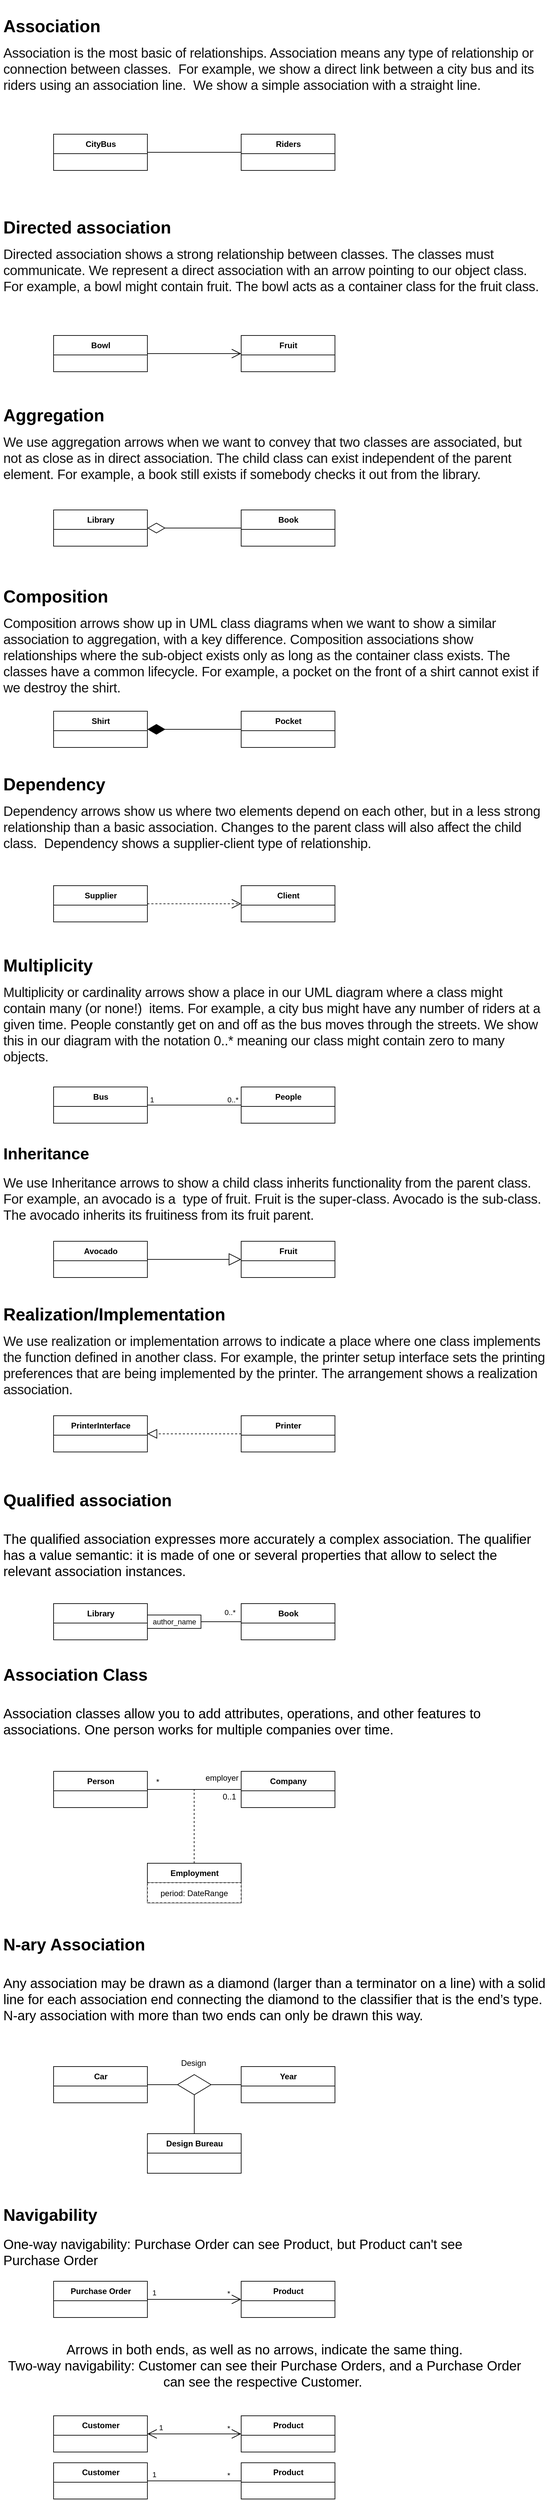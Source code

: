 <mxfile version="18.0.7"><diagram id="o7fOJ3wiFPMP4Yz_1mZE" name="Page-1"><mxGraphModel dx="1025" dy="600" grid="1" gridSize="10" guides="1" tooltips="1" connect="1" arrows="1" fold="1" page="1" pageScale="1" pageWidth="827" pageHeight="1169" math="0" shadow="0"><root><mxCell id="0"/><mxCell id="1" parent="0"/><mxCell id="WwN-yL8stC9WpmGlhBr8-2" value="&lt;h3 style=&quot;box-sizing: border-box; border: 0px solid rgb(234, 234, 234); --tw-translate-x:0; --tw-translate-y:0; --tw-rotate:0; --tw-skew-x:0; --tw-skew-y:0; --tw-scale-x:1; --tw-scale-y:1; --tw-pan-x: ; --tw-pan-y: ; --tw-pinch-zoom: ; --tw-scroll-snap-strictness:proximity; --tw-ordinal: ; --tw-slashed-zero: ; --tw-numeric-figure: ; --tw-numeric-spacing: ; --tw-numeric-fraction: ; --tw-ring-inset: ; --tw-ring-offset-width:0px; --tw-ring-offset-color:#fff; --tw-ring-color:rgb(26 151 225/0.5); --tw-ring-offset-shadow:0 0 #0000; --tw-ring-shadow:0 0 #0000; --tw-shadow:0 0 #0000; --tw-shadow-colored:0 0 #0000; --tw-blur: ; --tw-brightness: ; --tw-contrast: ; --tw-grayscale: ; --tw-hue-rotate: ; --tw-invert: ; --tw-saturate: ; --tw-sepia: ; --tw-drop-shadow: ; --tw-backdrop-blur: ; --tw-backdrop-brightness: ; --tw-backdrop-contrast: ; --tw-backdrop-grayscale: ; --tw-backdrop-hue-rotate: ; --tw-backdrop-invert: ; --tw-backdrop-opacity: ; --tw-backdrop-saturate: ; font-size: 1.6rem; margin: 1.5rem 0px 0px;&quot; id=&quot;association&quot;&gt;Association&lt;/h3&gt;&lt;p&gt;&lt;span style=&quot;color: rgb(17, 17, 17); font-size: 20px; letter-spacing: -0.192px;&quot;&gt;Association is the most basic of relationships. Association means any type of relationship or connection between classes.&amp;nbsp; For example, we show a direct link between a city bus and its riders using an association line.&amp;nbsp; We show a simple association with a straight line.&lt;/span&gt;&lt;br&gt;&lt;/p&gt;" style="text;html=1;strokeColor=none;fillColor=none;spacing=5;spacingTop=-20;whiteSpace=wrap;overflow=hidden;rounded=0;" parent="1" vertex="1"><mxGeometry y="10" width="820" height="130" as="geometry"/></mxCell><mxCell id="WwN-yL8stC9WpmGlhBr8-10" style="edgeStyle=orthogonalEdgeStyle;rounded=0;orthogonalLoop=1;jettySize=auto;html=1;exitX=1;exitY=0.5;exitDx=0;exitDy=0;entryX=0;entryY=0.5;entryDx=0;entryDy=0;endArrow=none;endFill=0;" parent="1" source="WwN-yL8stC9WpmGlhBr8-3" target="WwN-yL8stC9WpmGlhBr8-6" edge="1"><mxGeometry relative="1" as="geometry"/></mxCell><mxCell id="WwN-yL8stC9WpmGlhBr8-3" value="CityBus" style="swimlane;fontStyle=1;align=center;verticalAlign=middle;childLayout=stackLayout;horizontal=1;startSize=29;horizontalStack=0;resizeParent=1;resizeParentMax=0;resizeLast=0;collapsible=0;marginBottom=0;html=1;" parent="1" vertex="1"><mxGeometry x="80" y="200" width="140" height="54" as="geometry"/></mxCell><mxCell id="WwN-yL8stC9WpmGlhBr8-6" value="Riders" style="swimlane;fontStyle=1;align=center;verticalAlign=middle;childLayout=stackLayout;horizontal=1;startSize=29;horizontalStack=0;resizeParent=1;resizeParentMax=0;resizeLast=0;collapsible=0;marginBottom=0;html=1;" parent="1" vertex="1"><mxGeometry x="360" y="200" width="140" height="54" as="geometry"/></mxCell><mxCell id="WwN-yL8stC9WpmGlhBr8-11" value="&lt;h3 style=&quot;box-sizing: border-box; border: 0px solid rgb(234, 234, 234); --tw-translate-x:0; --tw-translate-y:0; --tw-rotate:0; --tw-skew-x:0; --tw-skew-y:0; --tw-scale-x:1; --tw-scale-y:1; --tw-pan-x: ; --tw-pan-y: ; --tw-pinch-zoom: ; --tw-scroll-snap-strictness:proximity; --tw-ordinal: ; --tw-slashed-zero: ; --tw-numeric-figure: ; --tw-numeric-spacing: ; --tw-numeric-fraction: ; --tw-ring-inset: ; --tw-ring-offset-width:0px; --tw-ring-offset-color:#fff; --tw-ring-color:rgb(26 151 225/0.5); --tw-ring-offset-shadow:0 0 #0000; --tw-ring-shadow:0 0 #0000; --tw-shadow:0 0 #0000; --tw-shadow-colored:0 0 #0000; --tw-blur: ; --tw-brightness: ; --tw-contrast: ; --tw-grayscale: ; --tw-hue-rotate: ; --tw-invert: ; --tw-saturate: ; --tw-sepia: ; --tw-drop-shadow: ; --tw-backdrop-blur: ; --tw-backdrop-brightness: ; --tw-backdrop-contrast: ; --tw-backdrop-grayscale: ; --tw-backdrop-hue-rotate: ; --tw-backdrop-invert: ; --tw-backdrop-opacity: ; --tw-backdrop-saturate: ; font-size: 1.6rem; margin: 1.5rem 0px 0px;&quot; id=&quot;directed-association&quot;&gt;Directed association&amp;nbsp;&lt;/h3&gt;&lt;p&gt;&lt;span style=&quot;color: rgb(17, 17, 17); font-size: 20px; letter-spacing: -0.192px;&quot;&gt;Directed association shows a strong relationship between classes. The classes must communicate. We represent a direct association with an arrow pointing to our object class. For example, a bowl might contain fruit. The bowl acts as a container class for the fruit class.&lt;/span&gt;&lt;br&gt;&lt;/p&gt;" style="text;html=1;strokeColor=none;fillColor=none;spacing=5;spacingTop=-20;whiteSpace=wrap;overflow=hidden;rounded=0;" parent="1" vertex="1"><mxGeometry y="310" width="810" height="150" as="geometry"/></mxCell><mxCell id="WwN-yL8stC9WpmGlhBr8-13" value="Bowl" style="swimlane;fontStyle=1;align=center;verticalAlign=middle;childLayout=stackLayout;horizontal=1;startSize=29;horizontalStack=0;resizeParent=1;resizeParentMax=0;resizeLast=0;collapsible=0;marginBottom=0;html=1;" parent="1" vertex="1"><mxGeometry x="80" y="500" width="140" height="54" as="geometry"/></mxCell><mxCell id="WwN-yL8stC9WpmGlhBr8-14" value="Fruit" style="swimlane;fontStyle=1;align=center;verticalAlign=middle;childLayout=stackLayout;horizontal=1;startSize=29;horizontalStack=0;resizeParent=1;resizeParentMax=0;resizeLast=0;collapsible=0;marginBottom=0;html=1;" parent="1" vertex="1"><mxGeometry x="360" y="500" width="140" height="54" as="geometry"/></mxCell><mxCell id="WwN-yL8stC9WpmGlhBr8-16" value="&lt;h3 style=&quot;box-sizing: border-box; border: 0px solid rgb(234, 234, 234); --tw-translate-x:0; --tw-translate-y:0; --tw-rotate:0; --tw-skew-x:0; --tw-skew-y:0; --tw-scale-x:1; --tw-scale-y:1; --tw-pan-x: ; --tw-pan-y: ; --tw-pinch-zoom: ; --tw-scroll-snap-strictness:proximity; --tw-ordinal: ; --tw-slashed-zero: ; --tw-numeric-figure: ; --tw-numeric-spacing: ; --tw-numeric-fraction: ; --tw-ring-inset: ; --tw-ring-offset-width:0px; --tw-ring-offset-color:#fff; --tw-ring-color:rgb(26 151 225/0.5); --tw-ring-offset-shadow:0 0 #0000; --tw-ring-shadow:0 0 #0000; --tw-shadow:0 0 #0000; --tw-shadow-colored:0 0 #0000; --tw-blur: ; --tw-brightness: ; --tw-contrast: ; --tw-grayscale: ; --tw-hue-rotate: ; --tw-invert: ; --tw-saturate: ; --tw-sepia: ; --tw-drop-shadow: ; --tw-backdrop-blur: ; --tw-backdrop-brightness: ; --tw-backdrop-contrast: ; --tw-backdrop-grayscale: ; --tw-backdrop-hue-rotate: ; --tw-backdrop-invert: ; --tw-backdrop-opacity: ; --tw-backdrop-saturate: ; font-size: 1.6rem; margin: 1.5rem 0px 0px;&quot; id=&quot;aggregation&quot;&gt;Aggregation&lt;/h3&gt;&lt;p&gt;&lt;span style=&quot;color: rgb(17, 17, 17); font-size: 20px; letter-spacing: -0.192px;&quot;&gt;We use aggregation arrows when we want to convey that two classes are associated, but not as close as in direct association. The child class can exist independent of the parent element. For example, a book still exists if somebody checks it out from the library.&lt;/span&gt;&lt;br&gt;&lt;/p&gt;" style="text;html=1;strokeColor=none;fillColor=none;spacing=5;spacingTop=-20;whiteSpace=wrap;overflow=hidden;rounded=0;" parent="1" vertex="1"><mxGeometry y="590" width="810" height="150" as="geometry"/></mxCell><mxCell id="WwN-yL8stC9WpmGlhBr8-20" value="Library" style="swimlane;fontStyle=1;align=center;verticalAlign=middle;childLayout=stackLayout;horizontal=1;startSize=29;horizontalStack=0;resizeParent=1;resizeParentMax=0;resizeLast=0;collapsible=0;marginBottom=0;html=1;" parent="1" vertex="1"><mxGeometry x="80" y="760" width="140" height="54" as="geometry"/></mxCell><mxCell id="WwN-yL8stC9WpmGlhBr8-21" value="Book" style="swimlane;fontStyle=1;align=center;verticalAlign=middle;childLayout=stackLayout;horizontal=1;startSize=29;horizontalStack=0;resizeParent=1;resizeParentMax=0;resizeLast=0;collapsible=0;marginBottom=0;html=1;" parent="1" vertex="1"><mxGeometry x="360" y="760" width="140" height="54" as="geometry"/></mxCell><mxCell id="WwN-yL8stC9WpmGlhBr8-24" value="&lt;h3 style=&quot;box-sizing: border-box; border: 0px solid rgb(234, 234, 234); --tw-translate-x:0; --tw-translate-y:0; --tw-rotate:0; --tw-skew-x:0; --tw-skew-y:0; --tw-scale-x:1; --tw-scale-y:1; --tw-pan-x: ; --tw-pan-y: ; --tw-pinch-zoom: ; --tw-scroll-snap-strictness:proximity; --tw-ordinal: ; --tw-slashed-zero: ; --tw-numeric-figure: ; --tw-numeric-spacing: ; --tw-numeric-fraction: ; --tw-ring-inset: ; --tw-ring-offset-width:0px; --tw-ring-offset-color:#fff; --tw-ring-color:rgb(26 151 225/0.5); --tw-ring-offset-shadow:0 0 #0000; --tw-ring-shadow:0 0 #0000; --tw-shadow:0 0 #0000; --tw-shadow-colored:0 0 #0000; --tw-blur: ; --tw-brightness: ; --tw-contrast: ; --tw-grayscale: ; --tw-hue-rotate: ; --tw-invert: ; --tw-saturate: ; --tw-sepia: ; --tw-drop-shadow: ; --tw-backdrop-blur: ; --tw-backdrop-brightness: ; --tw-backdrop-contrast: ; --tw-backdrop-grayscale: ; --tw-backdrop-hue-rotate: ; --tw-backdrop-invert: ; --tw-backdrop-opacity: ; --tw-backdrop-saturate: ; font-size: 1.6rem; margin: 1.5rem 0px 0px;&quot; id=&quot;composition&quot;&gt;Composition&lt;/h3&gt;&lt;p&gt;&lt;span style=&quot;color: rgb(17, 17, 17); font-size: 20px; letter-spacing: -0.192px;&quot;&gt;Composition arrows show up in UML class diagrams when we want to show a similar association to aggregation, with a key difference. Composition associations show relationships where the sub-object exists only as long as the container class exists. The classes have a common lifecycle. For example, a pocket on the front of a shirt cannot exist if we destroy the shirt.&lt;/span&gt;&lt;br&gt;&lt;/p&gt;" style="text;html=1;strokeColor=none;fillColor=none;spacing=5;spacingTop=-20;whiteSpace=wrap;overflow=hidden;rounded=0;" parent="1" vertex="1"><mxGeometry y="860" width="820" height="180" as="geometry"/></mxCell><mxCell id="WwN-yL8stC9WpmGlhBr8-25" value="Shirt" style="swimlane;fontStyle=1;align=center;verticalAlign=middle;childLayout=stackLayout;horizontal=1;startSize=29;horizontalStack=0;resizeParent=1;resizeParentMax=0;resizeLast=0;collapsible=0;marginBottom=0;html=1;" parent="1" vertex="1"><mxGeometry x="80" y="1060" width="140" height="54" as="geometry"/></mxCell><mxCell id="WwN-yL8stC9WpmGlhBr8-26" value="Pocket" style="swimlane;fontStyle=1;align=center;verticalAlign=middle;childLayout=stackLayout;horizontal=1;startSize=29;horizontalStack=0;resizeParent=1;resizeParentMax=0;resizeLast=0;collapsible=0;marginBottom=0;html=1;" parent="1" vertex="1"><mxGeometry x="360" y="1060" width="140" height="54" as="geometry"/></mxCell><mxCell id="WwN-yL8stC9WpmGlhBr8-29" value="&lt;h3 style=&quot;box-sizing: border-box; border: 0px solid rgb(234, 234, 234); --tw-translate-x:0; --tw-translate-y:0; --tw-rotate:0; --tw-skew-x:0; --tw-skew-y:0; --tw-scale-x:1; --tw-scale-y:1; --tw-pan-x: ; --tw-pan-y: ; --tw-pinch-zoom: ; --tw-scroll-snap-strictness:proximity; --tw-ordinal: ; --tw-slashed-zero: ; --tw-numeric-figure: ; --tw-numeric-spacing: ; --tw-numeric-fraction: ; --tw-ring-inset: ; --tw-ring-offset-width:0px; --tw-ring-offset-color:#fff; --tw-ring-color:rgb(26 151 225/0.5); --tw-ring-offset-shadow:0 0 #0000; --tw-ring-shadow:0 0 #0000; --tw-shadow:0 0 #0000; --tw-shadow-colored:0 0 #0000; --tw-blur: ; --tw-brightness: ; --tw-contrast: ; --tw-grayscale: ; --tw-hue-rotate: ; --tw-invert: ; --tw-saturate: ; --tw-sepia: ; --tw-drop-shadow: ; --tw-backdrop-blur: ; --tw-backdrop-brightness: ; --tw-backdrop-contrast: ; --tw-backdrop-grayscale: ; --tw-backdrop-hue-rotate: ; --tw-backdrop-invert: ; --tw-backdrop-opacity: ; --tw-backdrop-saturate: ; font-size: 1.6rem; margin: 1.5rem 0px 0px;&quot; id=&quot;dependency&quot;&gt;Dependency&lt;/h3&gt;&lt;p&gt;&lt;span style=&quot;color: rgb(17, 17, 17); font-size: 20px; letter-spacing: -0.192px;&quot;&gt;Dependency arrows show us where two elements depend on each other, but in a less strong relationship than a basic association. Changes to the parent class will also affect the child class.&amp;nbsp; Dependency shows a supplier-client type of relationship.&lt;/span&gt;&lt;br&gt;&lt;/p&gt;" style="text;html=1;strokeColor=none;fillColor=none;spacing=5;spacingTop=-20;whiteSpace=wrap;overflow=hidden;rounded=0;" parent="1" vertex="1"><mxGeometry y="1140" width="810" height="140" as="geometry"/></mxCell><mxCell id="WwN-yL8stC9WpmGlhBr8-30" value="Supplier" style="swimlane;fontStyle=1;align=center;verticalAlign=middle;childLayout=stackLayout;horizontal=1;startSize=29;horizontalStack=0;resizeParent=1;resizeParentMax=0;resizeLast=0;collapsible=0;marginBottom=0;html=1;" parent="1" vertex="1"><mxGeometry x="80" y="1320" width="140" height="54" as="geometry"/></mxCell><mxCell id="WwN-yL8stC9WpmGlhBr8-31" value="Client" style="swimlane;fontStyle=1;align=center;verticalAlign=middle;childLayout=stackLayout;horizontal=1;startSize=29;horizontalStack=0;resizeParent=1;resizeParentMax=0;resizeLast=0;collapsible=0;marginBottom=0;html=1;" parent="1" vertex="1"><mxGeometry x="360" y="1320" width="140" height="54" as="geometry"/></mxCell><mxCell id="WwN-yL8stC9WpmGlhBr8-33" value="&lt;br&gt;" style="endArrow=open;endSize=12;dashed=1;html=1;rounded=0;entryX=0;entryY=0.5;entryDx=0;entryDy=0;exitX=1;exitY=0.5;exitDx=0;exitDy=0;" parent="1" source="WwN-yL8stC9WpmGlhBr8-30" target="WwN-yL8stC9WpmGlhBr8-31" edge="1"><mxGeometry width="160" relative="1" as="geometry"><mxPoint x="180" y="1430" as="sourcePoint"/><mxPoint x="340" y="1430" as="targetPoint"/></mxGeometry></mxCell><mxCell id="WwN-yL8stC9WpmGlhBr8-34" value="" style="endArrow=diamondThin;endFill=1;endSize=24;html=1;rounded=0;entryX=1;entryY=0.5;entryDx=0;entryDy=0;exitX=0;exitY=0.5;exitDx=0;exitDy=0;" parent="1" source="WwN-yL8stC9WpmGlhBr8-26" target="WwN-yL8stC9WpmGlhBr8-25" edge="1"><mxGeometry width="160" relative="1" as="geometry"><mxPoint x="320" y="1100" as="sourcePoint"/><mxPoint x="290" y="1060" as="targetPoint"/></mxGeometry></mxCell><mxCell id="WwN-yL8stC9WpmGlhBr8-35" value="" style="endArrow=diamondThin;endFill=0;endSize=24;html=1;rounded=0;exitX=0;exitY=0.5;exitDx=0;exitDy=0;entryX=1;entryY=0.5;entryDx=0;entryDy=0;" parent="1" source="WwN-yL8stC9WpmGlhBr8-21" target="WwN-yL8stC9WpmGlhBr8-20" edge="1"><mxGeometry width="160" relative="1" as="geometry"><mxPoint x="240" y="790" as="sourcePoint"/><mxPoint x="310" y="830" as="targetPoint"/></mxGeometry></mxCell><mxCell id="WwN-yL8stC9WpmGlhBr8-36" value="" style="endArrow=open;endFill=1;endSize=12;html=1;rounded=0;exitX=1;exitY=0.5;exitDx=0;exitDy=0;entryX=0;entryY=0.5;entryDx=0;entryDy=0;" parent="1" source="WwN-yL8stC9WpmGlhBr8-13" target="WwN-yL8stC9WpmGlhBr8-14" edge="1"><mxGeometry width="160" relative="1" as="geometry"><mxPoint x="230" y="580" as="sourcePoint"/><mxPoint x="390" y="580" as="targetPoint"/></mxGeometry></mxCell><mxCell id="WwN-yL8stC9WpmGlhBr8-37" value="&lt;h3 style=&quot;box-sizing: border-box; border: 0px solid rgb(234, 234, 234); --tw-translate-x:0; --tw-translate-y:0; --tw-rotate:0; --tw-skew-x:0; --tw-skew-y:0; --tw-scale-x:1; --tw-scale-y:1; --tw-pan-x: ; --tw-pan-y: ; --tw-pinch-zoom: ; --tw-scroll-snap-strictness:proximity; --tw-ordinal: ; --tw-slashed-zero: ; --tw-numeric-figure: ; --tw-numeric-spacing: ; --tw-numeric-fraction: ; --tw-ring-inset: ; --tw-ring-offset-width:0px; --tw-ring-offset-color:#fff; --tw-ring-color:rgb(26 151 225/0.5); --tw-ring-offset-shadow:0 0 #0000; --tw-ring-shadow:0 0 #0000; --tw-shadow:0 0 #0000; --tw-shadow-colored:0 0 #0000; --tw-blur: ; --tw-brightness: ; --tw-contrast: ; --tw-grayscale: ; --tw-hue-rotate: ; --tw-invert: ; --tw-saturate: ; --tw-sepia: ; --tw-drop-shadow: ; --tw-backdrop-blur: ; --tw-backdrop-brightness: ; --tw-backdrop-contrast: ; --tw-backdrop-grayscale: ; --tw-backdrop-hue-rotate: ; --tw-backdrop-invert: ; --tw-backdrop-opacity: ; --tw-backdrop-saturate: ; font-size: 1.6rem; margin: 1.5rem 0px 0px;&quot; id=&quot;multiplicity&quot;&gt;Multiplicity&lt;/h3&gt;&lt;p&gt;&lt;span style=&quot;color: rgb(17, 17, 17); font-size: 20px; letter-spacing: -0.192px;&quot;&gt;Multiplicity or cardinality arrows show a place in our UML diagram where a class might contain many (or none!)&amp;nbsp; items. For example, a city bus might have any number of riders at a given time. People constantly get on and off as the bus moves through the streets. We show this in our diagram with the notation 0..* meaning our class might contain zero to many objects.&lt;/span&gt;&lt;br&gt;&lt;/p&gt;" style="text;html=1;strokeColor=none;fillColor=none;spacing=5;spacingTop=-20;whiteSpace=wrap;overflow=hidden;rounded=0;" parent="1" vertex="1"><mxGeometry y="1410" width="810" height="190" as="geometry"/></mxCell><mxCell id="WwN-yL8stC9WpmGlhBr8-38" value="Bus" style="swimlane;fontStyle=1;align=center;verticalAlign=middle;childLayout=stackLayout;horizontal=1;startSize=29;horizontalStack=0;resizeParent=1;resizeParentMax=0;resizeLast=0;collapsible=0;marginBottom=0;html=1;" parent="1" vertex="1"><mxGeometry x="80" y="1620" width="140" height="54" as="geometry"/></mxCell><mxCell id="WwN-yL8stC9WpmGlhBr8-39" value="People" style="swimlane;fontStyle=1;align=center;verticalAlign=middle;childLayout=stackLayout;horizontal=1;startSize=29;horizontalStack=0;resizeParent=1;resizeParentMax=0;resizeLast=0;collapsible=0;marginBottom=0;html=1;" parent="1" vertex="1"><mxGeometry x="360" y="1620" width="140" height="54" as="geometry"/></mxCell><mxCell id="WwN-yL8stC9WpmGlhBr8-41" value="" style="endArrow=none;html=1;edgeStyle=orthogonalEdgeStyle;rounded=0;exitX=1;exitY=0.5;exitDx=0;exitDy=0;entryX=0;entryY=0.5;entryDx=0;entryDy=0;" parent="1" source="WwN-yL8stC9WpmGlhBr8-38" target="WwN-yL8stC9WpmGlhBr8-39" edge="1"><mxGeometry relative="1" as="geometry"><mxPoint x="300" y="1780" as="sourcePoint"/><mxPoint x="350" y="1660" as="targetPoint"/></mxGeometry></mxCell><mxCell id="WwN-yL8stC9WpmGlhBr8-42" value="1" style="edgeLabel;resizable=0;html=1;align=left;verticalAlign=bottom;" parent="WwN-yL8stC9WpmGlhBr8-41" connectable="0" vertex="1"><mxGeometry x="-1" relative="1" as="geometry"><mxPoint x="2" as="offset"/></mxGeometry></mxCell><mxCell id="WwN-yL8stC9WpmGlhBr8-43" value="0..*" style="edgeLabel;resizable=0;html=1;align=right;verticalAlign=bottom;" parent="WwN-yL8stC9WpmGlhBr8-41" connectable="0" vertex="1"><mxGeometry x="1" relative="1" as="geometry"><mxPoint x="-4" as="offset"/></mxGeometry></mxCell><mxCell id="WwN-yL8stC9WpmGlhBr8-45" value="&lt;h1&gt;Inheritance&lt;/h1&gt;&lt;div&gt;&lt;span style=&quot;color: rgb(17, 17, 17); font-size: 20px; letter-spacing: -0.192px;&quot;&gt;We use Inheritance arrows to show a child class inherits functionality from the parent class.&amp;nbsp; For example, an avocado is a&amp;nbsp; type of fruit. Fruit is the super-class. Avocado is the sub-class. The avocado inherits its fruitiness from its fruit parent.&lt;/span&gt;&lt;br&gt;&lt;/div&gt;" style="text;html=1;strokeColor=none;fillColor=none;spacing=5;spacingTop=-20;whiteSpace=wrap;overflow=hidden;rounded=0;" parent="1" vertex="1"><mxGeometry y="1700" width="820" height="130" as="geometry"/></mxCell><mxCell id="WwN-yL8stC9WpmGlhBr8-46" value="Avocado" style="swimlane;fontStyle=1;align=center;verticalAlign=middle;childLayout=stackLayout;horizontal=1;startSize=29;horizontalStack=0;resizeParent=1;resizeParentMax=0;resizeLast=0;collapsible=0;marginBottom=0;html=1;" parent="1" vertex="1"><mxGeometry x="80" y="1850" width="140" height="54" as="geometry"/></mxCell><mxCell id="WwN-yL8stC9WpmGlhBr8-47" value="Fruit" style="swimlane;fontStyle=1;align=center;verticalAlign=middle;childLayout=stackLayout;horizontal=1;startSize=29;horizontalStack=0;resizeParent=1;resizeParentMax=0;resizeLast=0;collapsible=0;marginBottom=0;html=1;" parent="1" vertex="1"><mxGeometry x="360" y="1850" width="140" height="54" as="geometry"/></mxCell><mxCell id="WwN-yL8stC9WpmGlhBr8-51" value="" style="endArrow=block;endSize=16;endFill=0;html=1;rounded=0;exitX=1;exitY=0.5;exitDx=0;exitDy=0;entryX=0;entryY=0.5;entryDx=0;entryDy=0;" parent="1" source="WwN-yL8stC9WpmGlhBr8-46" target="WwN-yL8stC9WpmGlhBr8-47" edge="1"><mxGeometry width="160" relative="1" as="geometry"><mxPoint x="180" y="1990" as="sourcePoint"/><mxPoint x="340" y="1990" as="targetPoint"/></mxGeometry></mxCell><mxCell id="WwN-yL8stC9WpmGlhBr8-52" value="&lt;h3 style=&quot;box-sizing: border-box; border: 0px solid rgb(234, 234, 234); --tw-translate-x:0; --tw-translate-y:0; --tw-rotate:0; --tw-skew-x:0; --tw-skew-y:0; --tw-scale-x:1; --tw-scale-y:1; --tw-pan-x: ; --tw-pan-y: ; --tw-pinch-zoom: ; --tw-scroll-snap-strictness:proximity; --tw-ordinal: ; --tw-slashed-zero: ; --tw-numeric-figure: ; --tw-numeric-spacing: ; --tw-numeric-fraction: ; --tw-ring-inset: ; --tw-ring-offset-width:0px; --tw-ring-offset-color:#fff; --tw-ring-color:rgb(26 151 225/0.5); --tw-ring-offset-shadow:0 0 #0000; --tw-ring-shadow:0 0 #0000; --tw-shadow:0 0 #0000; --tw-shadow-colored:0 0 #0000; --tw-blur: ; --tw-brightness: ; --tw-contrast: ; --tw-grayscale: ; --tw-hue-rotate: ; --tw-invert: ; --tw-saturate: ; --tw-sepia: ; --tw-drop-shadow: ; --tw-backdrop-blur: ; --tw-backdrop-brightness: ; --tw-backdrop-contrast: ; --tw-backdrop-grayscale: ; --tw-backdrop-hue-rotate: ; --tw-backdrop-invert: ; --tw-backdrop-opacity: ; --tw-backdrop-saturate: ; font-size: 1.6rem; margin: 1.5rem 0px 0px;&quot; id=&quot;realization-implementation&quot;&gt;Realization/Implementation&lt;/h3&gt;&lt;p&gt;&lt;span style=&quot;color: rgb(17, 17, 17); font-size: 20px; letter-spacing: -0.192px;&quot;&gt;We use realization or implementation arrows to indicate a place where one class implements the function defined in another class. For example, the printer setup interface sets the printing preferences that are being implemented by the printer. The arrangement shows a realization association.&lt;/span&gt;&lt;br&gt;&lt;/p&gt;" style="text;html=1;strokeColor=none;fillColor=none;spacing=5;spacingTop=-20;whiteSpace=wrap;overflow=hidden;rounded=0;" parent="1" vertex="1"><mxGeometry y="1930" width="820" height="160" as="geometry"/></mxCell><mxCell id="WwN-yL8stC9WpmGlhBr8-53" value="PrinterInterface" style="swimlane;fontStyle=1;align=center;verticalAlign=middle;childLayout=stackLayout;horizontal=1;startSize=29;horizontalStack=0;resizeParent=1;resizeParentMax=0;resizeLast=0;collapsible=0;marginBottom=0;html=1;" parent="1" vertex="1"><mxGeometry x="80" y="2110" width="140" height="54" as="geometry"/></mxCell><mxCell id="WwN-yL8stC9WpmGlhBr8-54" value="Printer" style="swimlane;fontStyle=1;align=center;verticalAlign=middle;childLayout=stackLayout;horizontal=1;startSize=29;horizontalStack=0;resizeParent=1;resizeParentMax=0;resizeLast=0;collapsible=0;marginBottom=0;html=1;" parent="1" vertex="1"><mxGeometry x="360" y="2110" width="140" height="54" as="geometry"/></mxCell><mxCell id="WwN-yL8stC9WpmGlhBr8-56" value="" style="endArrow=block;dashed=1;endFill=0;endSize=12;html=1;rounded=0;exitX=0;exitY=0.5;exitDx=0;exitDy=0;entryX=1;entryY=0.5;entryDx=0;entryDy=0;" parent="1" source="WwN-yL8stC9WpmGlhBr8-54" target="WwN-yL8stC9WpmGlhBr8-53" edge="1"><mxGeometry width="160" relative="1" as="geometry"><mxPoint x="240" y="2210" as="sourcePoint"/><mxPoint x="400" y="2210" as="targetPoint"/></mxGeometry></mxCell><mxCell id="WwN-yL8stC9WpmGlhBr8-57" value="&lt;h1&gt;&lt;font style=&quot;font-size: 25px;&quot;&gt;Navigability&lt;/font&gt;&lt;/h1&gt;&lt;p&gt;&lt;font style=&quot;font-size: 20px;&quot;&gt;One-way navigability:&amp;nbsp;&lt;span style=&quot;background-color: initial;&quot;&gt;Purchase Order can see Product, but Product can't see Purchase Order&lt;/span&gt;&lt;/font&gt;&lt;/p&gt;" style="text;html=1;strokeColor=none;fillColor=none;spacing=5;spacingTop=-20;whiteSpace=wrap;overflow=hidden;rounded=0;" parent="1" vertex="1"><mxGeometry y="3280" width="780" height="110" as="geometry"/></mxCell><mxCell id="WwN-yL8stC9WpmGlhBr8-58" value="Purchase Order" style="swimlane;fontStyle=1;align=center;verticalAlign=middle;childLayout=stackLayout;horizontal=1;startSize=29;horizontalStack=0;resizeParent=1;resizeParentMax=0;resizeLast=0;collapsible=0;marginBottom=0;html=1;" parent="1" vertex="1"><mxGeometry x="80" y="3400" width="140" height="54" as="geometry"/></mxCell><mxCell id="WwN-yL8stC9WpmGlhBr8-59" value="Product" style="swimlane;fontStyle=1;align=center;verticalAlign=middle;childLayout=stackLayout;horizontal=1;startSize=29;horizontalStack=0;resizeParent=1;resizeParentMax=0;resizeLast=0;collapsible=0;marginBottom=0;html=1;" parent="1" vertex="1"><mxGeometry x="360" y="3400" width="140" height="54" as="geometry"/></mxCell><mxCell id="WwN-yL8stC9WpmGlhBr8-60" value="" style="endArrow=open;endFill=1;endSize=12;html=1;rounded=0;exitX=1;exitY=0.5;exitDx=0;exitDy=0;entryX=0;entryY=0.5;entryDx=0;entryDy=0;" parent="1" source="WwN-yL8stC9WpmGlhBr8-58" target="WwN-yL8stC9WpmGlhBr8-59" edge="1"><mxGeometry width="160" relative="1" as="geometry"><mxPoint x="230" y="3480" as="sourcePoint"/><mxPoint x="390" y="3480" as="targetPoint"/></mxGeometry></mxCell><mxCell id="WwN-yL8stC9WpmGlhBr8-62" value="1" style="edgeLabel;html=1;align=center;verticalAlign=middle;resizable=0;points=[];" parent="WwN-yL8stC9WpmGlhBr8-60" vertex="1" connectable="0"><mxGeometry x="-0.797" y="-1" relative="1" as="geometry"><mxPoint x="-4" y="-11" as="offset"/></mxGeometry></mxCell><mxCell id="WwN-yL8stC9WpmGlhBr8-63" value="*" style="edgeLabel;html=1;align=center;verticalAlign=middle;resizable=0;points=[];" parent="WwN-yL8stC9WpmGlhBr8-60" vertex="1" connectable="0"><mxGeometry x="0.718" y="-1" relative="1" as="geometry"><mxPoint y="-10" as="offset"/></mxGeometry></mxCell><mxCell id="WwN-yL8stC9WpmGlhBr8-61" value="&lt;font style=&quot;font-size: 20px;&quot;&gt;Arrows in both ends, as well as no arrows, indicate the same thing.&lt;br&gt;Two-way navigability: Customer can see their Purchase Orders, and a Purchase Order can see the respective Customer.&amp;nbsp;&lt;/font&gt;" style="text;html=1;strokeColor=none;fillColor=none;align=center;verticalAlign=middle;whiteSpace=wrap;rounded=0;" parent="1" vertex="1"><mxGeometry y="3480" width="790" height="90" as="geometry"/></mxCell><mxCell id="WwN-yL8stC9WpmGlhBr8-64" value="Customer" style="swimlane;fontStyle=1;align=center;verticalAlign=middle;childLayout=stackLayout;horizontal=1;startSize=29;horizontalStack=0;resizeParent=1;resizeParentMax=0;resizeLast=0;collapsible=0;marginBottom=0;html=1;" parent="1" vertex="1"><mxGeometry x="80" y="3600.5" width="140" height="54" as="geometry"/></mxCell><mxCell id="WwN-yL8stC9WpmGlhBr8-65" value="Product" style="swimlane;fontStyle=1;align=center;verticalAlign=middle;childLayout=stackLayout;horizontal=1;startSize=29;horizontalStack=0;resizeParent=1;resizeParentMax=0;resizeLast=0;collapsible=0;marginBottom=0;html=1;" parent="1" vertex="1"><mxGeometry x="360" y="3600.5" width="140" height="54" as="geometry"/></mxCell><mxCell id="WwN-yL8stC9WpmGlhBr8-66" value="" style="endArrow=open;endFill=1;endSize=12;html=1;rounded=0;exitX=1;exitY=0.5;exitDx=0;exitDy=0;entryX=0;entryY=0.5;entryDx=0;entryDy=0;startArrow=open;startFill=0;startSize=12;" parent="1" source="WwN-yL8stC9WpmGlhBr8-64" target="WwN-yL8stC9WpmGlhBr8-65" edge="1"><mxGeometry width="160" relative="1" as="geometry"><mxPoint x="230" y="3680.5" as="sourcePoint"/><mxPoint x="390" y="3680.5" as="targetPoint"/></mxGeometry></mxCell><mxCell id="WwN-yL8stC9WpmGlhBr8-67" value="1" style="edgeLabel;html=1;align=center;verticalAlign=middle;resizable=0;points=[];" parent="WwN-yL8stC9WpmGlhBr8-66" vertex="1" connectable="0"><mxGeometry x="-0.797" y="-1" relative="1" as="geometry"><mxPoint x="6" y="-11" as="offset"/></mxGeometry></mxCell><mxCell id="WwN-yL8stC9WpmGlhBr8-68" value="*" style="edgeLabel;html=1;align=center;verticalAlign=middle;resizable=0;points=[];" parent="WwN-yL8stC9WpmGlhBr8-66" vertex="1" connectable="0"><mxGeometry x="0.718" y="-1" relative="1" as="geometry"><mxPoint y="-10" as="offset"/></mxGeometry></mxCell><mxCell id="WwN-yL8stC9WpmGlhBr8-69" value="Customer" style="swimlane;fontStyle=1;align=center;verticalAlign=middle;childLayout=stackLayout;horizontal=1;startSize=29;horizontalStack=0;resizeParent=1;resizeParentMax=0;resizeLast=0;collapsible=0;marginBottom=0;html=1;" parent="1" vertex="1"><mxGeometry x="80" y="3670.5" width="140" height="54" as="geometry"/></mxCell><mxCell id="WwN-yL8stC9WpmGlhBr8-70" value="Product" style="swimlane;fontStyle=1;align=center;verticalAlign=middle;childLayout=stackLayout;horizontal=1;startSize=29;horizontalStack=0;resizeParent=1;resizeParentMax=0;resizeLast=0;collapsible=0;marginBottom=0;html=1;" parent="1" vertex="1"><mxGeometry x="360" y="3670.5" width="140" height="54" as="geometry"/></mxCell><mxCell id="WwN-yL8stC9WpmGlhBr8-71" value="" style="endArrow=none;endFill=0;endSize=12;html=1;rounded=0;exitX=1;exitY=0.5;exitDx=0;exitDy=0;entryX=0;entryY=0.5;entryDx=0;entryDy=0;" parent="1" source="WwN-yL8stC9WpmGlhBr8-69" target="WwN-yL8stC9WpmGlhBr8-70" edge="1"><mxGeometry width="160" relative="1" as="geometry"><mxPoint x="230" y="3750.5" as="sourcePoint"/><mxPoint x="390" y="3750.5" as="targetPoint"/></mxGeometry></mxCell><mxCell id="WwN-yL8stC9WpmGlhBr8-72" value="1" style="edgeLabel;html=1;align=center;verticalAlign=middle;resizable=0;points=[];" parent="WwN-yL8stC9WpmGlhBr8-71" vertex="1" connectable="0"><mxGeometry x="-0.797" y="-1" relative="1" as="geometry"><mxPoint x="-4" y="-11" as="offset"/></mxGeometry></mxCell><mxCell id="WwN-yL8stC9WpmGlhBr8-73" value="*" style="edgeLabel;html=1;align=center;verticalAlign=middle;resizable=0;points=[];" parent="WwN-yL8stC9WpmGlhBr8-71" vertex="1" connectable="0"><mxGeometry x="0.718" y="-1" relative="1" as="geometry"><mxPoint y="-10" as="offset"/></mxGeometry></mxCell><mxCell id="WwN-yL8stC9WpmGlhBr8-74" value="&lt;h1&gt;&lt;font style=&quot;font-size: 25px;&quot;&gt;Qualified association&lt;/font&gt;&lt;/h1&gt;&lt;div&gt;&lt;font style=&quot;&quot;&gt;&lt;font style=&quot;font-size: 20px;&quot;&gt;The qualified association expresses more accurately a complex association. The qualifier has a value semantic: it is made of one or several properties that allow to select the relevant association instances.&lt;/font&gt;&lt;br&gt;&lt;/font&gt;&lt;/div&gt;" style="text;html=1;strokeColor=none;fillColor=none;spacing=5;spacingTop=-20;whiteSpace=wrap;overflow=hidden;rounded=0;fontSize=20;" parent="1" vertex="1"><mxGeometry y="2190" width="820" height="180" as="geometry"/></mxCell><mxCell id="WwN-yL8stC9WpmGlhBr8-75" value="Library" style="swimlane;fontStyle=1;align=center;verticalAlign=middle;childLayout=stackLayout;horizontal=1;startSize=29;horizontalStack=0;resizeParent=1;resizeParentMax=0;resizeLast=0;collapsible=0;marginBottom=0;html=1;" parent="1" vertex="1"><mxGeometry x="80" y="2390" width="140" height="54" as="geometry"/></mxCell><mxCell id="WwN-yL8stC9WpmGlhBr8-79" style="edgeStyle=orthogonalEdgeStyle;rounded=0;orthogonalLoop=1;jettySize=auto;html=1;exitX=0;exitY=0.5;exitDx=0;exitDy=0;entryX=1;entryY=0.5;entryDx=0;entryDy=0;fontFamily=Helvetica;fontSize=25;startArrow=none;startFill=0;endArrow=none;endFill=0;startSize=12;" parent="1" source="WwN-yL8stC9WpmGlhBr8-76" target="WwN-yL8stC9WpmGlhBr8-75" edge="1"><mxGeometry relative="1" as="geometry"/></mxCell><mxCell id="WwN-yL8stC9WpmGlhBr8-80" value="&lt;font style=&quot;font-size: 11px;&quot;&gt;0..*&lt;/font&gt;" style="edgeLabel;html=1;align=center;verticalAlign=middle;resizable=0;points=[];fontSize=25;fontFamily=Helvetica;" parent="WwN-yL8stC9WpmGlhBr8-79" vertex="1" connectable="0"><mxGeometry x="-0.709" y="-3" relative="1" as="geometry"><mxPoint x="3" y="-17" as="offset"/></mxGeometry></mxCell><mxCell id="WwN-yL8stC9WpmGlhBr8-76" value="Book" style="swimlane;fontStyle=1;align=center;verticalAlign=middle;childLayout=stackLayout;horizontal=1;startSize=29;horizontalStack=0;resizeParent=1;resizeParentMax=0;resizeLast=0;collapsible=0;marginBottom=0;html=1;" parent="1" vertex="1"><mxGeometry x="360" y="2390" width="140" height="54" as="geometry"/></mxCell><mxCell id="WwN-yL8stC9WpmGlhBr8-81" value="author_name" style="html=1;fontFamily=Helvetica;fontSize=11;" parent="1" vertex="1"><mxGeometry x="220" y="2407" width="80" height="20" as="geometry"/></mxCell><mxCell id="WwN-yL8stC9WpmGlhBr8-82" value="&lt;h1&gt;&lt;span style=&quot;font-size: 25px;&quot;&gt;Association Class&lt;/span&gt;&lt;/h1&gt;&lt;div&gt;&lt;font style=&quot;&quot;&gt;Association classes allow you to add attributes, operations, and other features to associations. One person works for multiple companies over time.&lt;br&gt;&lt;/font&gt;&lt;/div&gt;" style="text;html=1;strokeColor=none;fillColor=none;spacing=5;spacingTop=-20;whiteSpace=wrap;overflow=hidden;rounded=0;fontSize=20;" parent="1" vertex="1"><mxGeometry y="2450" width="820" height="140" as="geometry"/></mxCell><mxCell id="WwN-yL8stC9WpmGlhBr8-88" style="edgeStyle=orthogonalEdgeStyle;rounded=0;orthogonalLoop=1;jettySize=auto;html=1;exitX=1;exitY=0.5;exitDx=0;exitDy=0;entryX=0;entryY=0.5;entryDx=0;entryDy=0;fontFamily=Helvetica;fontSize=12;startArrow=none;startFill=0;endArrow=none;endFill=0;startSize=12;" parent="1" source="WwN-yL8stC9WpmGlhBr8-83" target="WwN-yL8stC9WpmGlhBr8-84" edge="1"><mxGeometry relative="1" as="geometry"/></mxCell><mxCell id="WwN-yL8stC9WpmGlhBr8-89" value="*" style="edgeLabel;html=1;align=center;verticalAlign=middle;resizable=0;points=[];fontSize=12;fontFamily=Helvetica;" parent="WwN-yL8stC9WpmGlhBr8-88" vertex="1" connectable="0"><mxGeometry x="-0.785" y="3" relative="1" as="geometry"><mxPoint y="-8" as="offset"/></mxGeometry></mxCell><mxCell id="WwN-yL8stC9WpmGlhBr8-90" value="employer" style="edgeLabel;html=1;align=center;verticalAlign=middle;resizable=0;points=[];fontSize=12;fontFamily=Helvetica;" parent="WwN-yL8stC9WpmGlhBr8-88" vertex="1" connectable="0"><mxGeometry x="0.848" relative="1" as="geometry"><mxPoint x="-19" y="-17" as="offset"/></mxGeometry></mxCell><mxCell id="WwN-yL8stC9WpmGlhBr8-91" value="0..1" style="edgeLabel;html=1;align=center;verticalAlign=middle;resizable=0;points=[];fontSize=12;fontFamily=Helvetica;" parent="WwN-yL8stC9WpmGlhBr8-88" vertex="1" connectable="0"><mxGeometry x="0.736" y="-1" relative="1" as="geometry"><mxPoint y="10" as="offset"/></mxGeometry></mxCell><mxCell id="WwN-yL8stC9WpmGlhBr8-83" value="Person" style="swimlane;fontStyle=1;align=center;verticalAlign=middle;childLayout=stackLayout;horizontal=1;startSize=29;horizontalStack=0;resizeParent=1;resizeParentMax=0;resizeLast=0;collapsible=0;marginBottom=0;html=1;" parent="1" vertex="1"><mxGeometry x="80" y="2640" width="140" height="54" as="geometry"/></mxCell><mxCell id="WwN-yL8stC9WpmGlhBr8-84" value="Company" style="swimlane;fontStyle=1;align=center;verticalAlign=middle;childLayout=stackLayout;horizontal=1;startSize=29;horizontalStack=0;resizeParent=1;resizeParentMax=0;resizeLast=0;collapsible=0;marginBottom=0;html=1;" parent="1" vertex="1"><mxGeometry x="360" y="2640" width="140" height="54" as="geometry"/></mxCell><mxCell id="WwN-yL8stC9WpmGlhBr8-92" style="edgeStyle=orthogonalEdgeStyle;rounded=0;orthogonalLoop=1;jettySize=auto;html=1;exitX=0.5;exitY=0;exitDx=0;exitDy=0;fontFamily=Helvetica;fontSize=12;startArrow=none;startFill=0;endArrow=none;endFill=0;startSize=12;dashed=1;" parent="1" edge="1"><mxGeometry relative="1" as="geometry"><mxPoint x="289.83" y="2667" as="targetPoint"/><mxPoint x="289.83" y="2777" as="sourcePoint"/></mxGeometry></mxCell><mxCell id="WwN-yL8stC9WpmGlhBr8-85" value="Employment" style="swimlane;fontStyle=1;align=center;verticalAlign=middle;childLayout=stackLayout;horizontal=1;startSize=29;horizontalStack=0;resizeParent=1;resizeParentMax=0;resizeLast=0;collapsible=0;marginBottom=0;html=1;" parent="1" vertex="1"><mxGeometry x="220" y="2777" width="140" height="59" as="geometry"/></mxCell><mxCell id="WwN-yL8stC9WpmGlhBr8-87" value="period: DateRange" style="fontStyle=0;dashed=1;fontFamily=Helvetica;fontSize=12;" parent="WwN-yL8stC9WpmGlhBr8-85" vertex="1"><mxGeometry y="29" width="140" height="30" as="geometry"/></mxCell><mxCell id="WwN-yL8stC9WpmGlhBr8-106" style="edgeStyle=orthogonalEdgeStyle;rounded=0;orthogonalLoop=1;jettySize=auto;html=1;exitX=1;exitY=0.5;exitDx=0;exitDy=0;entryX=0;entryY=0.5;entryDx=0;entryDy=0;fontFamily=Helvetica;fontSize=12;startArrow=none;startFill=0;endArrow=none;endFill=0;startSize=12;" parent="1" source="WwN-yL8stC9WpmGlhBr8-97" target="WwN-yL8stC9WpmGlhBr8-102" edge="1"><mxGeometry relative="1" as="geometry"/></mxCell><mxCell id="WwN-yL8stC9WpmGlhBr8-97" value="Car" style="swimlane;fontStyle=1;align=center;verticalAlign=middle;childLayout=stackLayout;horizontal=1;startSize=29;horizontalStack=0;resizeParent=1;resizeParentMax=0;resizeLast=0;collapsible=0;marginBottom=0;html=1;" parent="1" vertex="1"><mxGeometry x="80" y="3080" width="140" height="54" as="geometry"/></mxCell><mxCell id="WwN-yL8stC9WpmGlhBr8-98" value="Year" style="swimlane;fontStyle=1;align=center;verticalAlign=middle;childLayout=stackLayout;horizontal=1;startSize=29;horizontalStack=0;resizeParent=1;resizeParentMax=0;resizeLast=0;collapsible=0;marginBottom=0;html=1;" parent="1" vertex="1"><mxGeometry x="360" y="3080" width="140" height="54" as="geometry"/></mxCell><mxCell id="WwN-yL8stC9WpmGlhBr8-105" style="edgeStyle=orthogonalEdgeStyle;rounded=0;orthogonalLoop=1;jettySize=auto;html=1;exitX=0.5;exitY=0;exitDx=0;exitDy=0;entryX=0.5;entryY=1;entryDx=0;entryDy=0;fontFamily=Helvetica;fontSize=12;startArrow=none;startFill=0;endArrow=none;endFill=0;startSize=12;" parent="1" source="WwN-yL8stC9WpmGlhBr8-100" target="WwN-yL8stC9WpmGlhBr8-102" edge="1"><mxGeometry relative="1" as="geometry"/></mxCell><mxCell id="WwN-yL8stC9WpmGlhBr8-100" value="Design Bureau" style="swimlane;fontStyle=1;align=center;verticalAlign=middle;childLayout=stackLayout;horizontal=1;startSize=29;horizontalStack=0;resizeParent=1;resizeParentMax=0;resizeLast=0;collapsible=0;marginBottom=0;html=1;" parent="1" vertex="1"><mxGeometry x="220" y="3180" width="140" height="59" as="geometry"/></mxCell><mxCell id="WwN-yL8stC9WpmGlhBr8-107" style="edgeStyle=orthogonalEdgeStyle;rounded=0;orthogonalLoop=1;jettySize=auto;html=1;exitX=1;exitY=0.5;exitDx=0;exitDy=0;entryX=0;entryY=0.5;entryDx=0;entryDy=0;fontFamily=Helvetica;fontSize=12;startArrow=none;startFill=0;endArrow=none;endFill=0;startSize=12;" parent="1" source="WwN-yL8stC9WpmGlhBr8-102" target="WwN-yL8stC9WpmGlhBr8-98" edge="1"><mxGeometry relative="1" as="geometry"/></mxCell><mxCell id="WwN-yL8stC9WpmGlhBr8-102" value="" style="rhombus;whiteSpace=wrap;html=1;fontFamily=Helvetica;fontSize=12;" parent="1" vertex="1"><mxGeometry x="265" y="3092" width="50" height="30" as="geometry"/></mxCell><mxCell id="WwN-yL8stC9WpmGlhBr8-103" value="Design" style="text;html=1;strokeColor=none;fillColor=none;align=center;verticalAlign=middle;whiteSpace=wrap;rounded=0;fontFamily=Helvetica;fontSize=12;" parent="1" vertex="1"><mxGeometry x="259" y="3060" width="60" height="30" as="geometry"/></mxCell><mxCell id="WwN-yL8stC9WpmGlhBr8-108" value="&lt;h1&gt;&lt;span style=&quot;font-size: 25px;&quot;&gt;N-ary Association&lt;/span&gt;&lt;/h1&gt;&lt;div&gt;&lt;font style=&quot;&quot;&gt;Any association may be drawn as a diamond (larger than a terminator on a line) with a solid line for each association end connecting the diamond to the classifier that is the end’s type. N-ary association with more than two ends can only be drawn this way.&lt;br&gt;&lt;/font&gt;&lt;/div&gt;" style="text;html=1;strokeColor=none;fillColor=none;spacing=5;spacingTop=-20;whiteSpace=wrap;overflow=hidden;rounded=0;fontSize=20;" parent="1" vertex="1"><mxGeometry y="2852" width="820" height="178" as="geometry"/></mxCell></root></mxGraphModel></diagram></mxfile>